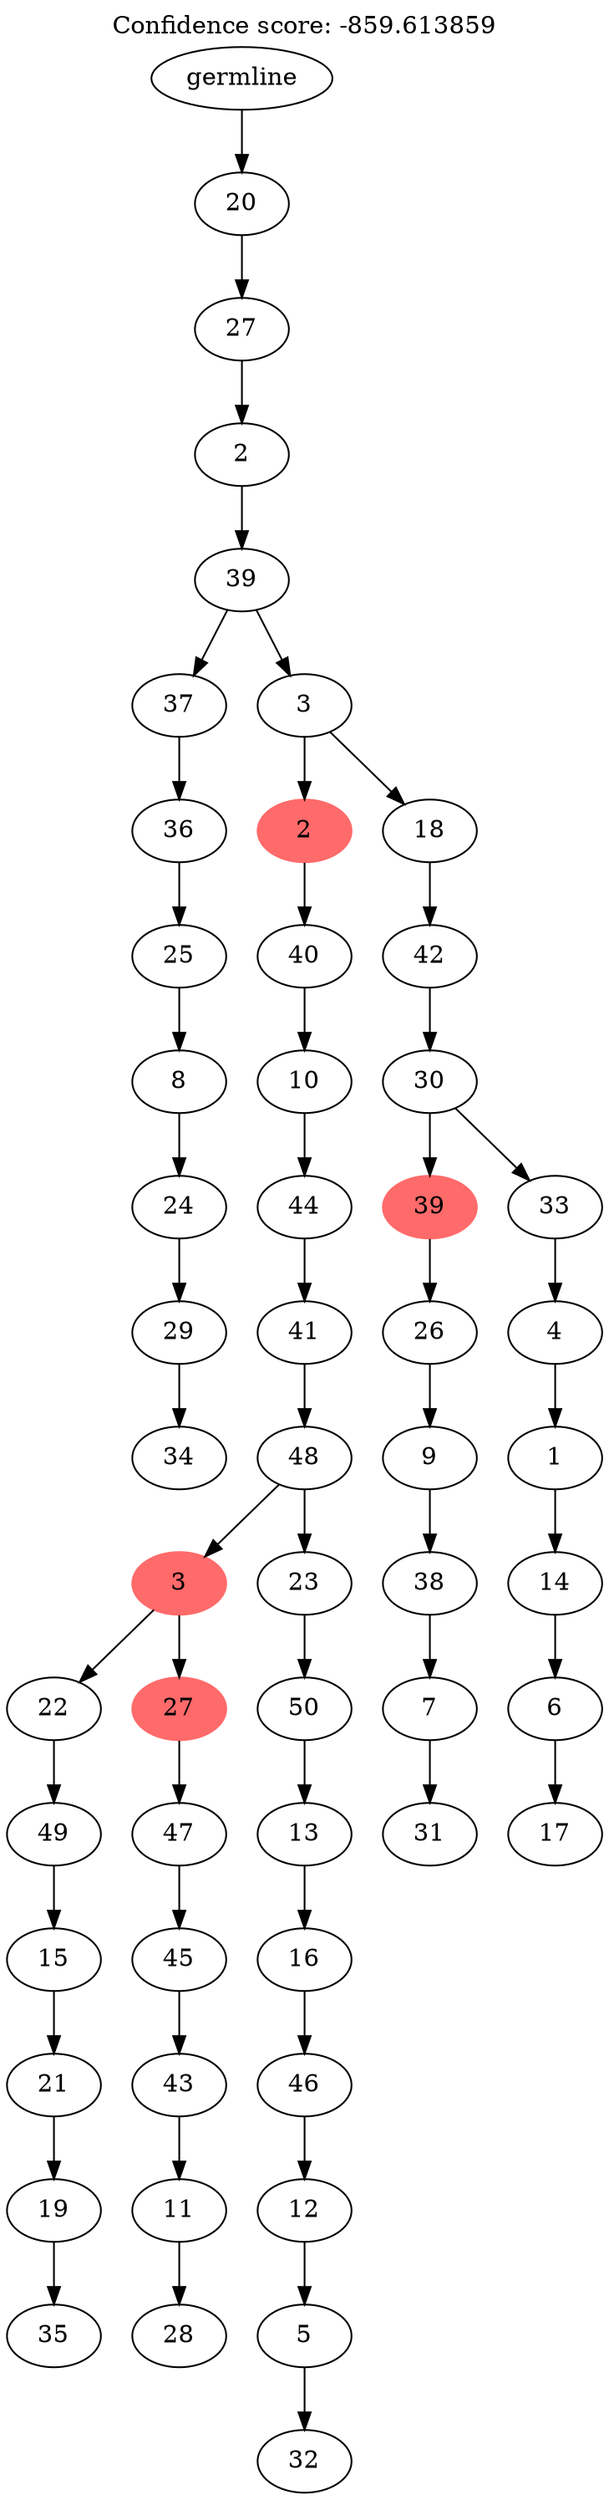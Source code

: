 digraph g {
	"53" -> "54";
	"54" [label="34"];
	"52" -> "53";
	"53" [label="29"];
	"51" -> "52";
	"52" [label="24"];
	"50" -> "51";
	"51" [label="8"];
	"49" -> "50";
	"50" [label="25"];
	"48" -> "49";
	"49" [label="36"];
	"46" -> "47";
	"47" [label="35"];
	"45" -> "46";
	"46" [label="19"];
	"44" -> "45";
	"45" [label="21"];
	"43" -> "44";
	"44" [label="15"];
	"42" -> "43";
	"43" [label="49"];
	"40" -> "41";
	"41" [label="28"];
	"39" -> "40";
	"40" [label="11"];
	"38" -> "39";
	"39" [label="43"];
	"37" -> "38";
	"38" [label="45"];
	"36" -> "37";
	"37" [label="47"];
	"35" -> "36";
	"36" [color=indianred1, style=filled, label="27"];
	"35" -> "42";
	"42" [label="22"];
	"33" -> "34";
	"34" [label="32"];
	"32" -> "33";
	"33" [label="5"];
	"31" -> "32";
	"32" [label="12"];
	"30" -> "31";
	"31" [label="46"];
	"29" -> "30";
	"30" [label="16"];
	"28" -> "29";
	"29" [label="13"];
	"27" -> "28";
	"28" [label="50"];
	"26" -> "27";
	"27" [label="23"];
	"26" -> "35";
	"35" [color=indianred1, style=filled, label="3"];
	"25" -> "26";
	"26" [label="48"];
	"24" -> "25";
	"25" [label="41"];
	"23" -> "24";
	"24" [label="44"];
	"22" -> "23";
	"23" [label="10"];
	"21" -> "22";
	"22" [label="40"];
	"19" -> "20";
	"20" [label="31"];
	"18" -> "19";
	"19" [label="7"];
	"17" -> "18";
	"18" [label="38"];
	"16" -> "17";
	"17" [label="9"];
	"15" -> "16";
	"16" [label="26"];
	"13" -> "14";
	"14" [label="17"];
	"12" -> "13";
	"13" [label="6"];
	"11" -> "12";
	"12" [label="14"];
	"10" -> "11";
	"11" [label="1"];
	"9" -> "10";
	"10" [label="4"];
	"8" -> "9";
	"9" [label="33"];
	"8" -> "15";
	"15" [color=indianred1, style=filled, label="39"];
	"7" -> "8";
	"8" [label="30"];
	"6" -> "7";
	"7" [label="42"];
	"5" -> "6";
	"6" [label="18"];
	"5" -> "21";
	"21" [color=indianred1, style=filled, label="2"];
	"4" -> "5";
	"5" [label="3"];
	"4" -> "48";
	"48" [label="37"];
	"3" -> "4";
	"4" [label="39"];
	"2" -> "3";
	"3" [label="2"];
	"1" -> "2";
	"2" [label="27"];
	"0" -> "1";
	"1" [label="20"];
	"0" [label="germline"];
	labelloc="t";
	label="Confidence score: -859.613859";
}

